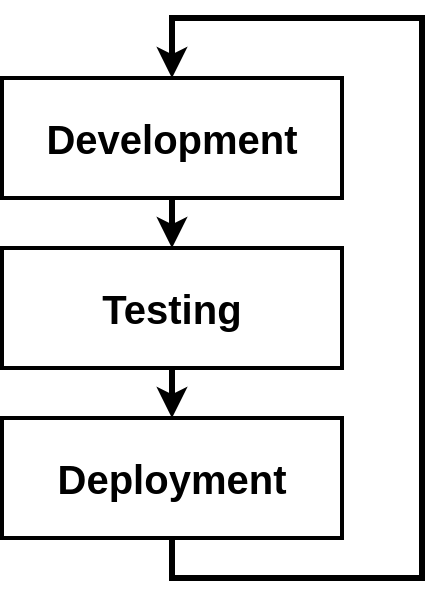 <mxfile>
    <diagram id="017f8c95-fb68-8786-d88e-a03e5865ba50" name="01 - flow">
        <mxGraphModel dx="887" dy="782" grid="1" gridSize="10" guides="1" tooltips="1" connect="1" arrows="1" fold="1" page="1" pageScale="1" pageWidth="3300" pageHeight="4681" background="#ffffff" math="0" shadow="0">
            <root>
                <mxCell id="0"/>
                <mxCell id="1" parent="0"/>
                <mxCell id="15" style="edgeStyle=orthogonalEdgeStyle;rounded=0;html=1;exitX=0.5;exitY=1;jettySize=auto;orthogonalLoop=1;strokeWidth=3;fontSize=20;strokeColor=#000;" parent="1" source="12" target="13" edge="1">
                    <mxGeometry relative="1" as="geometry"/>
                </mxCell>
                <mxCell id="12" value="Development" style="rounded=0;whiteSpace=wrap;html=1;strokeWidth=2;fontSize=20;align=center;fontStyle=1" parent="1" vertex="1">
                    <mxGeometry x="910" y="530" width="170" height="60" as="geometry"/>
                </mxCell>
                <mxCell id="16" style="edgeStyle=orthogonalEdgeStyle;rounded=0;html=1;exitX=0.5;exitY=1;jettySize=auto;orthogonalLoop=1;strokeWidth=3;fontSize=20;strokeColor=#000;" parent="1" source="13" target="14" edge="1">
                    <mxGeometry relative="1" as="geometry"/>
                </mxCell>
                <mxCell id="13" value="Testing" style="rounded=0;whiteSpace=wrap;html=1;strokeWidth=2;fontSize=20;align=center;fontStyle=1" parent="1" vertex="1">
                    <mxGeometry x="910" y="615" width="170" height="60" as="geometry"/>
                </mxCell>
                <mxCell id="17" style="edgeStyle=orthogonalEdgeStyle;rounded=0;html=1;exitX=0.5;exitY=1;entryX=0.5;entryY=0;jettySize=auto;orthogonalLoop=1;strokeWidth=3;fontSize=20;strokeColor=#000;" parent="1" source="14" target="12" edge="1">
                    <mxGeometry relative="1" as="geometry">
                        <Array as="points">
                            <mxPoint x="995" y="780"/>
                            <mxPoint x="1120" y="780"/>
                            <mxPoint x="1120" y="500"/>
                            <mxPoint x="995" y="500"/>
                        </Array>
                    </mxGeometry>
                </mxCell>
                <mxCell id="14" value="Deployment" style="rounded=0;whiteSpace=wrap;html=1;strokeWidth=2;fontSize=20;align=center;fontStyle=1" parent="1" vertex="1">
                    <mxGeometry x="910" y="700" width="170" height="60" as="geometry"/>
                </mxCell>
            </root>
        </mxGraphModel>
    </diagram>
    <diagram id="1211e4a8-733d-f656-cf6c-203a34cabfd0" name="04 - flow">
        <mxGraphModel dx="887" dy="782" grid="1" gridSize="10" guides="1" tooltips="1" connect="1" arrows="1" fold="1" page="1" pageScale="1" pageWidth="3300" pageHeight="4681" background="#ffffff" math="0" shadow="0">
            <root>
                <mxCell id="0"/>
                <mxCell id="1" parent="0"/>
                <mxCell id="2" value="Github Repo" style="rounded=0;whiteSpace=wrap;html=1;strokeWidth=2;fontSize=20;align=center;fillColor=#1ba1e2;strokeColor=#006EAF;fontStyle=1;fontColor=#ffffff;" parent="1" vertex="1">
                    <mxGeometry x="810" y="140" width="340" height="60" as="geometry"/>
                </mxCell>
                <mxCell id="10" style="edgeStyle=orthogonalEdgeStyle;rounded=0;html=1;exitX=1;exitY=0.5;jettySize=auto;orthogonalLoop=1;strokeWidth=3;fontSize=14;strokeColor=#000;" parent="1" target="9" edge="1">
                    <mxGeometry relative="1" as="geometry">
                        <mxPoint x="1150" y="225.333" as="sourcePoint"/>
                    </mxGeometry>
                </mxCell>
                <mxCell id="3" value="master" style="rounded=0;whiteSpace=wrap;html=1;strokeWidth=2;fontSize=20;align=center;fillColor=#ffffff;strokeColor=#000000;fontStyle=0;fontColor=#000;" parent="1" vertex="1">
                    <mxGeometry x="1050" y="200" width="100" height="50" as="geometry"/>
                </mxCell>
                <mxCell id="13" style="edgeStyle=orthogonalEdgeStyle;rounded=0;html=1;jettySize=auto;orthogonalLoop=1;strokeWidth=3;fontSize=14;entryX=0.5;entryY=1;strokeColor=#000;" parent="1" source="8" target="4" edge="1">
                    <mxGeometry relative="1" as="geometry"/>
                </mxCell>
                <mxCell id="14" style="edgeStyle=orthogonalEdgeStyle;rounded=0;html=1;exitX=1;exitY=0.5;entryX=0;entryY=0.5;jettySize=auto;orthogonalLoop=1;strokeWidth=3;fontSize=14;strokeColor=#000;" parent="1" source="4" target="3" edge="1">
                    <mxGeometry relative="1" as="geometry"/>
                </mxCell>
                <mxCell id="15" value="Pull Request" style="text;html=1;resizable=0;points=[];align=center;verticalAlign=middle;labelBackgroundColor=#ffffff;fontSize=14;fontColor=#000;" parent="14" vertex="1" connectable="0">
                    <mxGeometry x="-0.191" y="2" relative="1" as="geometry">
                        <mxPoint as="offset"/>
                    </mxGeometry>
                </mxCell>
                <mxCell id="4" value="feature" style="rounded=0;whiteSpace=wrap;html=1;strokeWidth=2;fontSize=20;align=center;fillColor=#ffffff;strokeColor=#000000;fontStyle=0;fontColor=#000;" parent="1" vertex="1">
                    <mxGeometry x="810" y="200" width="100" height="50" as="geometry"/>
                </mxCell>
                <mxCell id="5" value="" style="shape=curlyBracket;whiteSpace=wrap;html=1;rounded=1;strokeWidth=2;fontSize=20;align=center;fontColor=#000;labelBackgroundColor=#000;strokeColor=#000;" parent="1" vertex="1">
                    <mxGeometry x="780" y="200" width="20" height="50" as="geometry"/>
                </mxCell>
                <mxCell id="6" value="Branches" style="text;html=1;strokeColor=none;fillColor=none;align=right;verticalAlign=middle;whiteSpace=wrap;rounded=0;fontSize=14;fontStyle=2;fontColor=#000;" parent="1" vertex="1">
                    <mxGeometry x="736" y="215" width="40" height="20" as="geometry"/>
                </mxCell>
                <mxCell id="7" value="&lt;font color=&quot;#000000&quot;&gt;You&lt;/font&gt;" style="shape=umlActor;verticalLabelPosition=bottom;labelBackgroundColor=#ffffff;verticalAlign=top;html=1;outlineConnect=0;strokeWidth=2;fontSize=14;align=right;strokeColor=#000;" parent="1" vertex="1">
                    <mxGeometry x="766" y="310" width="44" height="80" as="geometry"/>
                </mxCell>
                <mxCell id="8" value="" style="shadow=0;dashed=0;html=1;strokeColor=none;fillColor=#505050;labelPosition=center;verticalLabelPosition=bottom;verticalAlign=top;outlineConnect=0;align=center;shape=mxgraph.office.devices.laptop;fontSize=14;" parent="1" vertex="1">
                    <mxGeometry x="815" y="310" width="90" height="64" as="geometry"/>
                </mxCell>
                <mxCell id="12" style="edgeStyle=orthogonalEdgeStyle;rounded=0;html=1;exitX=1;exitY=0.5;jettySize=auto;orthogonalLoop=1;strokeWidth=3;fontSize=14;strokeColor=#000;" parent="1" target="11" edge="1">
                    <mxGeometry relative="1" as="geometry">
                        <mxPoint x="1320" y="225.333" as="sourcePoint"/>
                    </mxGeometry>
                </mxCell>
                <mxCell id="9" value="Travis CI" style="rounded=0;whiteSpace=wrap;html=1;strokeWidth=2;fontSize=20;align=center;fillColor=#60a917;strokeColor=#2D7600;fontStyle=1;fontColor=#ffffff;" parent="1" vertex="1">
                    <mxGeometry x="1190" y="185" width="130" height="80" as="geometry"/>
                </mxCell>
                <mxCell id="11" value="AWS Hosting" style="rounded=0;whiteSpace=wrap;html=1;strokeWidth=2;fontSize=20;align=center;fillColor=#60a917;strokeColor=#2D7600;fontStyle=1;fontColor=#ffffff;" parent="1" vertex="1">
                    <mxGeometry x="1360" y="185" width="130" height="80" as="geometry"/>
                </mxCell>
            </root>
        </mxGraphModel>
    </diagram>
    <diagram id="d2ba077f-7077-01c2-0ce5-2b6b140d6d03" name="02 - git">
        <mxGraphModel dx="887" dy="782" grid="1" gridSize="10" guides="1" tooltips="1" connect="1" arrows="1" fold="1" page="1" pageScale="1" pageWidth="3300" pageHeight="4681" background="#ffffff" math="0" shadow="0">
            <root>
                <mxCell id="0"/>
                <mxCell id="1" parent="0"/>
                <mxCell id="2" value="Dev" style="rounded=0;whiteSpace=wrap;html=1;strokeWidth=2;fontSize=20;align=center;fontStyle=1" parent="1" vertex="1">
                    <mxGeometry x="810" y="170" width="60" height="80" as="geometry"/>
                </mxCell>
                <mxCell id="4" value="Create/change features" style="rounded=0;whiteSpace=wrap;html=1;strokeWidth=2;fontSize=14;align=center;" parent="1" vertex="1">
                    <mxGeometry x="870" y="170" width="230" height="40" as="geometry"/>
                </mxCell>
                <mxCell id="5" value="" style="rounded=0;whiteSpace=wrap;html=1;strokeWidth=2;fontSize=14;align=center;" parent="1" vertex="1">
                    <mxGeometry x="810" y="250" width="200" as="geometry"/>
                </mxCell>
                <mxCell id="6" value="Make changes on a non-master branch" style="rounded=0;whiteSpace=wrap;html=1;strokeWidth=2;fontSize=14;align=center;" parent="1" vertex="1">
                    <mxGeometry x="870" y="210" width="230" height="40" as="geometry"/>
                </mxCell>
                <mxCell id="11" value="Flow" style="text;html=1;strokeColor=none;fillColor=none;align=center;verticalAlign=middle;whiteSpace=wrap;rounded=0;fontSize=14;fontStyle=3" parent="1" vertex="1">
                    <mxGeometry x="747" y="170" width="40" height="20" as="geometry"/>
                </mxCell>
                <mxCell id="12" value="" style="endArrow=classic;html=1;strokeWidth=3;fontSize=14;strokeColor=#000;" parent="1" edge="1">
                    <mxGeometry width="50" height="50" relative="1" as="geometry">
                        <mxPoint x="795" y="170" as="sourcePoint"/>
                        <mxPoint x="795" y="720" as="targetPoint"/>
                    </mxGeometry>
                </mxCell>
                <mxCell id="23" style="edgeStyle=orthogonalEdgeStyle;rounded=0;html=1;exitX=0.5;exitY=1;jettySize=auto;orthogonalLoop=1;strokeWidth=3;fontSize=14;strokeColor=#000;" parent="1" source="13" target="22" edge="1">
                    <mxGeometry relative="1" as="geometry"/>
                </mxCell>
                <mxCell id="13" value="Push to github" style="rounded=0;whiteSpace=wrap;html=1;strokeWidth=2;fontSize=14;align=center;fillColor=#f5f5f5;strokeColor=#666666;fontColor=#000;" parent="1" vertex="1">
                    <mxGeometry x="900" y="276.5" width="130" height="40" as="geometry"/>
                </mxCell>
                <mxCell id="21" style="edgeStyle=orthogonalEdgeStyle;rounded=0;html=1;exitX=0.25;exitY=0;entryX=0.5;entryY=0;jettySize=auto;orthogonalLoop=1;strokeWidth=3;fontSize=14;fontColor=#000;strokeColor=#000;" parent="1" target="13" edge="1">
                    <mxGeometry relative="1" as="geometry">
                        <mxPoint x="965" y="250.833" as="sourcePoint"/>
                    </mxGeometry>
                </mxCell>
                <mxCell id="20" value="" style="rounded=0;whiteSpace=wrap;html=1;strokeWidth=2;fontSize=14;align=center;" parent="1" vertex="1">
                    <mxGeometry x="810" y="250" width="200" as="geometry"/>
                </mxCell>
                <mxCell id="22" value="Create Pull Request to merge with master" style="rounded=0;whiteSpace=wrap;html=1;strokeWidth=2;fontSize=14;align=center;fillColor=#f5f5f5;strokeColor=#666666;fontColor=#302c2c;" parent="1" vertex="1">
                    <mxGeometry x="900" y="340.5" width="130" height="50" as="geometry"/>
                </mxCell>
                <mxCell id="24" value="Test" style="rounded=0;whiteSpace=wrap;html=1;strokeWidth=2;fontSize=20;align=center;fontStyle=1" parent="1" vertex="1">
                    <mxGeometry x="810" y="414" width="60" height="80" as="geometry"/>
                </mxCell>
                <mxCell id="25" value="Code pushed to Travis CI" style="rounded=0;whiteSpace=wrap;html=1;strokeWidth=2;fontSize=14;align=center;" parent="1" vertex="1">
                    <mxGeometry x="870" y="414" width="230" height="40" as="geometry"/>
                </mxCell>
                <mxCell id="26" value="" style="rounded=0;whiteSpace=wrap;html=1;strokeWidth=2;fontSize=14;align=center;" parent="1" vertex="1">
                    <mxGeometry x="810" y="494" width="200" as="geometry"/>
                </mxCell>
                <mxCell id="27" value="Tests run" style="rounded=0;whiteSpace=wrap;html=1;strokeWidth=2;fontSize=14;align=center;" parent="1" vertex="1">
                    <mxGeometry x="870" y="454" width="230" height="40" as="geometry"/>
                </mxCell>
                <mxCell id="28" value="" style="rounded=0;whiteSpace=wrap;html=1;strokeWidth=2;fontSize=14;align=center;" parent="1" vertex="1">
                    <mxGeometry x="810" y="494" width="200" as="geometry"/>
                </mxCell>
                <mxCell id="32" value="Prod" style="rounded=0;whiteSpace=wrap;html=1;strokeWidth=2;fontSize=20;align=center;fontStyle=1" parent="1" vertex="1">
                    <mxGeometry x="810" y="594" width="60" height="120" as="geometry"/>
                </mxCell>
                <mxCell id="33" value="Code pushed to Travis CI" style="rounded=0;whiteSpace=wrap;html=1;strokeWidth=2;fontSize=14;align=center;" parent="1" vertex="1">
                    <mxGeometry x="870" y="594" width="230" height="40" as="geometry"/>
                </mxCell>
                <mxCell id="34" value="" style="rounded=0;whiteSpace=wrap;html=1;strokeWidth=2;fontSize=14;align=center;" parent="1" vertex="1">
                    <mxGeometry x="810" y="674" width="200" as="geometry"/>
                </mxCell>
                <mxCell id="36" value="" style="rounded=0;whiteSpace=wrap;html=1;strokeWidth=2;fontSize=14;align=center;" parent="1" vertex="1">
                    <mxGeometry x="810" y="674" width="200" as="geometry"/>
                </mxCell>
                <mxCell id="39" value="" style="rounded=0;whiteSpace=wrap;html=1;strokeWidth=2;fontSize=14;align=center;" parent="1" vertex="1">
                    <mxGeometry x="810" y="494" width="200" as="geometry"/>
                </mxCell>
                <mxCell id="41" style="edgeStyle=orthogonalEdgeStyle;rounded=0;html=1;exitX=0.5;exitY=1;jettySize=auto;orthogonalLoop=1;strokeWidth=3;fontSize=14;strokeColor=#121212;" parent="1" edge="1">
                    <mxGeometry relative="1" as="geometry">
                        <mxPoint x="964.9" y="494.3" as="sourcePoint"/>
                        <mxPoint x="964.9" y="518.5" as="targetPoint"/>
                    </mxGeometry>
                </mxCell>
                <mxCell id="DdVTQFEufv_9sM4iJpUP-49" value="" style="edgeStyle=none;sketch=1;hachureGap=4;jiggle=2;curveFitting=1;html=1;strokeColor=#000;fontFamily=Architects Daughter;fontSource=https%3A%2F%2Ffonts.googleapis.com%2Fcss%3Ffamily%3DArchitects%2BDaughter;fontSize=16;fontColor=#000;" edge="1" parent="1" source="42">
                    <mxGeometry relative="1" as="geometry">
                        <mxPoint x="965" y="649.5" as="targetPoint"/>
                    </mxGeometry>
                </mxCell>
                <mxCell id="42" value="Merge PR with master" style="rounded=0;whiteSpace=wrap;html=1;strokeWidth=2;fontSize=14;align=center;fillColor=#f5f5f5;strokeColor=#666666;fontColor=#000;" parent="1" vertex="1">
                    <mxGeometry x="900" y="519.5" width="130" height="50" as="geometry"/>
                </mxCell>
                <mxCell id="45" style="edgeStyle=orthogonalEdgeStyle;rounded=0;html=1;exitX=0.5;exitY=1;jettySize=auto;orthogonalLoop=1;strokeWidth=3;fontSize=14;fontColor=#000;strokeColor=#121212;" parent="1" edge="1">
                    <mxGeometry relative="1" as="geometry">
                        <mxPoint x="964.4" y="569.3" as="sourcePoint"/>
                        <mxPoint x="964.5" y="593.833" as="targetPoint"/>
                    </mxGeometry>
                </mxCell>
                <mxCell id="46" value="Tests run" style="rounded=0;whiteSpace=wrap;html=1;strokeWidth=2;fontSize=14;align=center;" parent="1" vertex="1">
                    <mxGeometry x="870" y="634" width="230" height="40" as="geometry"/>
                </mxCell>
                <mxCell id="47" value="Deploy to AWS Elastic Beanstalk" style="rounded=0;whiteSpace=wrap;html=1;strokeWidth=2;fontSize=14;align=center;" parent="1" vertex="1">
                    <mxGeometry x="870" y="674" width="230" height="40" as="geometry"/>
                </mxCell>
                <mxCell id="48" style="edgeStyle=orthogonalEdgeStyle;rounded=0;html=1;exitX=0.5;exitY=1;jettySize=auto;orthogonalLoop=1;strokeWidth=3;fontSize=14;strokeColor=#121212;" parent="1" edge="1">
                    <mxGeometry relative="1" as="geometry">
                        <mxPoint x="964.5" y="390.333" as="sourcePoint"/>
                        <mxPoint x="964.5" y="414" as="targetPoint"/>
                    </mxGeometry>
                </mxCell>
            </root>
        </mxGraphModel>
    </diagram>
    <diagram id="85db684e-0c77-49e2-c901-7bfbb782cf7c" name="03 - notice">
        <mxGraphModel dx="887" dy="782" grid="1" gridSize="10" guides="1" tooltips="1" connect="1" arrows="1" fold="1" page="1" pageScale="1" pageWidth="3300" pageHeight="4681" background="#ffffff" math="0" shadow="0">
            <root>
                <mxCell id="0"/>
                <mxCell id="1" parent="0"/>
                <mxCell id="2" value="Last diagram didn't mention anything about Docker!" style="rounded=0;whiteSpace=wrap;html=1;strokeWidth=2;fontSize=14;align=center;fillColor=#60a917;strokeColor=#000;fontColor=#ffffff;" parent="1" vertex="1">
                    <mxGeometry x="428" y="190" width="390" height="50" as="geometry"/>
                </mxCell>
                <mxCell id="3" value="Something to notice..." style="text;html=1;strokeColor=#000;fillColor=#60a917;align=center;verticalAlign=middle;whiteSpace=wrap;rounded=0;fontSize=24;fontStyle=3;fontColor=#ffffff;" parent="1" vertex="1">
                    <mxGeometry x="470" y="150" width="310" height="30" as="geometry"/>
                </mxCell>
                <mxCell id="4" style="edgeStyle=orthogonalEdgeStyle;rounded=0;html=1;exitX=0.5;exitY=0;entryX=0.5;entryY=0;jettySize=auto;orthogonalLoop=1;strokeWidth=3;fontSize=14;fillColor=#60a917;strokeColor=#000;" parent="1" source="3" target="3" edge="1">
                    <mxGeometry relative="1" as="geometry"/>
                </mxCell>
                <mxCell id="5" value="Docker is a &lt;b&gt;&lt;i&gt;tool&lt;/i&gt;&lt;/b&gt; in a normal development flow" style="rounded=0;whiteSpace=wrap;html=1;strokeWidth=2;fontSize=14;align=center;fillColor=#60a917;strokeColor=#000;fontColor=#ffffff;" parent="1" vertex="1">
                    <mxGeometry x="428" y="255" width="390" height="50" as="geometry"/>
                </mxCell>
                <mxCell id="6" value="Docker makes some of these tasks a lot easier" style="rounded=0;whiteSpace=wrap;html=1;strokeWidth=2;fontSize=14;align=center;fillColor=#60a917;strokeColor=#000;fontColor=#ffffff;" parent="1" vertex="1">
                    <mxGeometry x="428" y="320" width="390" height="50" as="geometry"/>
                </mxCell>
            </root>
        </mxGraphModel>
    </diagram>
    <diagram id="07531b80-1258-c44c-96bf-994e705a5ddc" name="05 - docker">
        <mxGraphModel dx="887" dy="782" grid="1" gridSize="10" guides="1" tooltips="1" connect="1" arrows="1" fold="1" page="1" pageScale="1" pageWidth="3300" pageHeight="4681" background="#ffffff" math="0" shadow="0">
            <root>
                <mxCell id="0"/>
                <mxCell id="1" parent="0"/>
                <mxCell id="2" value="npm run start" style="rounded=0;whiteSpace=wrap;html=1;strokeWidth=2;fontSize=14;align=center;fontStyle=1;fillColor=#dae8fc;strokeColor=#6c8ebf;fontColor=#000;" parent="1" vertex="1">
                    <mxGeometry x="480" y="230" width="120" height="60" as="geometry"/>
                </mxCell>
                <mxCell id="3" value="npm run test" style="rounded=0;whiteSpace=wrap;html=1;strokeWidth=2;fontSize=14;align=center;fontStyle=1;fillColor=#dae8fc;strokeColor=#6c8ebf;fontColor=#000;" parent="1" vertex="1">
                    <mxGeometry x="480" y="290" width="120" height="60" as="geometry"/>
                </mxCell>
                <mxCell id="4" value="npm run build" style="rounded=0;whiteSpace=wrap;html=1;strokeWidth=2;fontSize=14;align=center;fontStyle=1;fillColor=#dae8fc;strokeColor=#6c8ebf;fontColor=#000;" parent="1" vertex="1">
                    <mxGeometry x="480" y="350" width="120" height="60" as="geometry"/>
                </mxCell>
                <mxCell id="5" value="Starts up a development server.&amp;nbsp; &lt;i&gt;For development use only&lt;/i&gt;" style="rounded=0;whiteSpace=wrap;html=1;strokeWidth=2;fontSize=14;align=center;fontStyle=0;fillColor=#ffffff;strokeColor=#000000;fontColor=#000;" parent="1" vertex="1">
                    <mxGeometry x="600" y="230" width="360" height="60" as="geometry"/>
                </mxCell>
                <mxCell id="8" value="Runs tests associated with the project" style="rounded=0;whiteSpace=wrap;html=1;strokeWidth=2;fontSize=14;align=center;fontStyle=0;fillColor=#ffffff;strokeColor=#000000;fontColor=#000;" parent="1" vertex="1">
                    <mxGeometry x="600" y="290" width="360" height="60" as="geometry"/>
                </mxCell>
                <mxCell id="9" value="Builds a &lt;b&gt;production&lt;/b&gt; version of the application" style="rounded=0;whiteSpace=wrap;html=1;strokeWidth=2;fontSize=14;align=center;fontStyle=0;fillColor=#ffffff;strokeColor=#000000;fontColor=#000;" parent="1" vertex="1">
                    <mxGeometry x="600" y="350" width="360" height="60" as="geometry"/>
                </mxCell>
            </root>
        </mxGraphModel>
    </diagram>
    <diagram id="32a5a087-9fc3-c972-d514-733608c46c7a" name="06 - dev">
        <mxGraphModel dx="887" dy="782" grid="1" gridSize="10" guides="1" tooltips="1" connect="1" arrows="1" fold="1" page="1" pageScale="1" pageWidth="3300" pageHeight="4681" background="#ffffff" math="0" shadow="0">
            <root>
                <mxCell id="0"/>
                <mxCell id="1" parent="0"/>
                <mxCell id="2" value="Docker Container&lt;br&gt;&lt;br&gt;&lt;br&gt;&lt;br&gt;" style="rounded=0;whiteSpace=wrap;html=1;strokeWidth=2;fontSize=24;align=center;fillColor=#dae8fc;strokeColor=#6c8ebf;fontColor=#000000;" parent="1" vertex="1">
                    <mxGeometry x="440" y="150" width="230" height="150" as="geometry"/>
                </mxCell>
                <mxCell id="3" value="npm run &lt;b&gt;&lt;i&gt;start&lt;/i&gt;&lt;/b&gt;" style="rounded=0;whiteSpace=wrap;html=1;strokeWidth=2;fontSize=24;align=center;fontColor=#ffffff;fillColor=#60a917;strokeColor=#2D7600;" parent="1" vertex="1">
                    <mxGeometry x="460" y="210" width="190" height="60" as="geometry"/>
                </mxCell>
                <mxCell id="4" value="Docker Container&lt;br&gt;&lt;br&gt;&lt;br&gt;&lt;br&gt;" style="rounded=0;whiteSpace=wrap;html=1;strokeWidth=2;fontSize=24;align=center;fillColor=#d5e8d4;strokeColor=#82b366;fontColor=#000000;" parent="1" vertex="1">
                    <mxGeometry x="720" y="150" width="230" height="150" as="geometry"/>
                </mxCell>
                <mxCell id="5" value="npm run &lt;b&gt;&lt;i&gt;build&lt;/i&gt;&lt;/b&gt;" style="rounded=0;whiteSpace=wrap;html=1;strokeWidth=2;fontSize=24;align=center;fontColor=#ffffff;fillColor=#60a917;strokeColor=#2D7600;" parent="1" vertex="1">
                    <mxGeometry x="740" y="210" width="190" height="60" as="geometry"/>
                </mxCell>
                <mxCell id="6" value="In Development..." style="text;html=1;strokeColor=none;fillColor=none;align=center;verticalAlign=middle;whiteSpace=wrap;rounded=0;fontSize=24;fontStyle=1;fontColor=#000000;" parent="1" vertex="1">
                    <mxGeometry x="432.5" y="120" width="245" height="20" as="geometry"/>
                </mxCell>
                <mxCell id="7" value="In Production..." style="text;html=1;strokeColor=none;fillColor=none;align=center;verticalAlign=middle;whiteSpace=wrap;rounded=0;fontSize=24;fontStyle=1;fontColor=#000000;" parent="1" vertex="1">
                    <mxGeometry x="712.5" y="120" width="245" height="20" as="geometry"/>
                </mxCell>
            </root>
        </mxGraphModel>
    </diagram>
    <diagram id="e9fe42b5-d4aa-b06d-ce55-7c31a6f87371" name="07 - volume">
        <mxGraphModel dx="1044" dy="920" grid="1" gridSize="10" guides="1" tooltips="1" connect="1" arrows="1" fold="1" page="1" pageScale="1" pageWidth="3300" pageHeight="4681" background="#ffffff" math="0" shadow="0">
            <root>
                <mxCell id="0"/>
                <mxCell id="1" parent="0"/>
                <mxCell id="2" value="docker run -p 3000:3000" style="rounded=0;whiteSpace=wrap;html=1;strokeWidth=2;fontSize=24;align=center;fillColor=#dae8fc;strokeColor=#6c8ebf;fontColor=#000;" parent="1" vertex="1">
                    <mxGeometry x="190" y="360" width="300" height="60" as="geometry"/>
                </mxCell>
                <mxCell id="3" value="-v $(pwd):/app" style="rounded=0;whiteSpace=wrap;html=1;strokeWidth=2;fontSize=24;align=center;fillColor=#dae8fc;strokeColor=#6c8ebf;fontColor=#000;" parent="1" vertex="1">
                    <mxGeometry x="740" y="360" width="220" height="60" as="geometry"/>
                </mxCell>
                <mxCell id="4" value="&amp;lt;image_id&amp;gt;" style="rounded=0;whiteSpace=wrap;html=1;strokeWidth=2;fontSize=24;align=center;fillColor=#dae8fc;strokeColor=#6c8ebf;fontColor=#000;" parent="1" vertex="1">
                    <mxGeometry x="960" y="360" width="220" height="60" as="geometry"/>
                </mxCell>
                <mxCell id="5" value="" style="shape=curlyBracket;whiteSpace=wrap;html=1;rounded=1;strokeWidth=2;fontSize=24;align=center;rotation=90;fontColor=#000;strokeColor=#000;" parent="1" vertex="1">
                    <mxGeometry x="835" y="225" width="30" height="220" as="geometry"/>
                </mxCell>
                <mxCell id="6" value="Map the pwd into the '/app' folder of the container" style="text;html=1;strokeColor=none;fillColor=none;align=center;verticalAlign=middle;whiteSpace=wrap;rounded=0;fontSize=14;fontStyle=2;fontColor=#000;" parent="1" vertex="1">
                    <mxGeometry x="792.5" y="280" width="115" height="32" as="geometry"/>
                </mxCell>
                <mxCell id="7" value="-v /app/node_modules" style="rounded=0;whiteSpace=wrap;html=1;strokeWidth=2;fontSize=24;align=center;fillColor=#dae8fc;strokeColor=#6c8ebf;fontColor=#000;" parent="1" vertex="1">
                    <mxGeometry x="490" y="360" width="250" height="60" as="geometry"/>
                </mxCell>
                <mxCell id="8" value="" style="shape=curlyBracket;whiteSpace=wrap;html=1;rounded=1;strokeWidth=2;fontSize=24;align=center;rotation=-90;fontColor=#000;strokeColor=#000;" parent="1" vertex="1">
                    <mxGeometry x="600" y="315" width="30" height="250" as="geometry"/>
                </mxCell>
                <mxCell id="9" value="Put a bookmark on the node_modules folder" style="text;html=1;strokeColor=none;fillColor=none;align=center;verticalAlign=middle;whiteSpace=wrap;rounded=0;fontSize=14;fontStyle=2;fontColor=#000;" parent="1" vertex="1">
                    <mxGeometry x="533.5" y="460" width="163" height="20" as="geometry"/>
                </mxCell>
            </root>
        </mxGraphModel>
    </diagram>
    <diagram id="87ab2292-ca73-2930-d93c-6b26988683e5" name="08 - volume">
        <mxGraphModel dx="887" dy="782" grid="1" gridSize="10" guides="1" tooltips="1" connect="1" arrows="1" fold="1" page="1" pageScale="1" pageWidth="3300" pageHeight="4681" background="#ffffff" math="0" shadow="0">
            <root>
                <mxCell id="0"/>
                <mxCell id="1" parent="0"/>
                <mxCell id="2" value="Docker Container&lt;br&gt;&lt;br&gt;&lt;br&gt;&lt;br&gt;&lt;br&gt;&lt;br&gt;&lt;br&gt;&lt;br&gt;" style="rounded=0;whiteSpace=wrap;html=1;strokeWidth=2;fontSize=24;align=center;fontStyle=1;fillColor=#1ba1e2;strokeColor=#006EAF;fontColor=#ffffff;" parent="1" vertex="1">
                    <mxGeometry x="1170" y="150" width="210" height="260" as="geometry"/>
                </mxCell>
                <mxCell id="3" value="&amp;nbsp; /app" style="rounded=0;whiteSpace=wrap;html=1;strokeWidth=2;fontSize=20;align=left;" parent="1" vertex="1">
                    <mxGeometry x="1180" y="220" width="190" height="40" as="geometry"/>
                </mxCell>
                <mxCell id="7" value="Local Folder&lt;br&gt;&lt;br&gt;&lt;br&gt;&lt;br&gt;&lt;br&gt;&lt;br&gt;&lt;br&gt;&lt;br&gt;" style="rounded=0;whiteSpace=wrap;html=1;strokeWidth=2;fontSize=24;align=center;fontStyle=1;fillColor=#60a917;strokeColor=#2D7600;fontColor=#ffffff;" parent="1" vertex="1">
                    <mxGeometry x="720" y="150" width="210" height="260" as="geometry"/>
                </mxCell>
                <mxCell id="8" value="&amp;nbsp; frontend" style="rounded=0;whiteSpace=wrap;html=1;strokeWidth=2;fontSize=20;align=left;" parent="1" vertex="1">
                    <mxGeometry x="730" y="220" width="190" height="40" as="geometry"/>
                </mxCell>
                <mxCell id="28" style="edgeStyle=orthogonalEdgeStyle;rounded=0;html=1;exitX=0;exitY=0.5;entryX=1;entryY=0.5;jettySize=auto;orthogonalLoop=1;strokeWidth=3;fontSize=20;strokeColor=#000;" parent="1" source="26" edge="1">
                    <mxGeometry relative="1" as="geometry">
                        <mxPoint x="920" y="280" as="targetPoint"/>
                    </mxGeometry>
                </mxCell>
                <mxCell id="26" value="reference" style="rounded=0;whiteSpace=wrap;html=1;strokeWidth=2;fontSize=20;align=left;" parent="1" vertex="1">
                    <mxGeometry x="1200" y="260" width="170" height="40" as="geometry"/>
                </mxCell>
                <mxCell id="29" style="edgeStyle=orthogonalEdgeStyle;rounded=0;html=1;exitX=0;exitY=0.5;entryX=1;entryY=0.5;jettySize=auto;orthogonalLoop=1;strokeWidth=3;fontSize=20;strokeColor=#000;" parent="1" source="27" edge="1">
                    <mxGeometry relative="1" as="geometry">
                        <mxPoint x="920" y="320" as="targetPoint"/>
                    </mxGeometry>
                </mxCell>
                <mxCell id="27" value="reference" style="rounded=0;whiteSpace=wrap;html=1;strokeWidth=2;fontSize=20;align=left;" parent="1" vertex="1">
                    <mxGeometry x="1200" y="300" width="170" height="40" as="geometry"/>
                </mxCell>
                <mxCell id="p4yt7hpyhzny8Kr7FpVY-29" value="reference" style="rounded=0;whiteSpace=wrap;html=1;strokeWidth=2;fontSize=20;align=left;" vertex="1" parent="1">
                    <mxGeometry x="1200" y="340" width="170" height="40" as="geometry"/>
                </mxCell>
                <mxCell id="P4BH1z5tYCoJqVhGNy9Q-29" value="/src" style="rounded=0;whiteSpace=wrap;html=1;strokeWidth=2;fontSize=20;align=left;" vertex="1" parent="1">
                    <mxGeometry x="750" y="260" width="170" height="40" as="geometry"/>
                </mxCell>
                <mxCell id="P4BH1z5tYCoJqVhGNy9Q-30" value="/public" style="rounded=0;whiteSpace=wrap;html=1;strokeWidth=2;fontSize=20;align=left;" vertex="1" parent="1">
                    <mxGeometry x="750" y="300" width="170" height="40" as="geometry"/>
                </mxCell>
                <mxCell id="P4BH1z5tYCoJqVhGNy9Q-31" value="/node_modules" style="rounded=0;whiteSpace=wrap;html=1;strokeWidth=2;fontSize=20;align=left;" vertex="1" parent="1">
                    <mxGeometry x="750" y="340" width="170" height="40" as="geometry"/>
                </mxCell>
                <mxCell id="P4BH1z5tYCoJqVhGNy9Q-33" style="edgeStyle=orthogonalEdgeStyle;rounded=0;html=1;exitX=0;exitY=0.5;entryX=1;entryY=0.5;jettySize=auto;orthogonalLoop=1;strokeWidth=3;fontSize=20;strokeColor=#000;" edge="1" parent="1">
                    <mxGeometry relative="1" as="geometry">
                        <mxPoint x="1200" y="359.5" as="sourcePoint"/>
                        <mxPoint x="920" y="359.5" as="targetPoint"/>
                    </mxGeometry>
                </mxCell>
            </root>
        </mxGraphModel>
    </diagram>
    <diagram id="e3320c00-d64f-be6e-5640-fa9bbb1b3984" name="09 - attach">
        <mxGraphModel dx="1066" dy="782" grid="1" gridSize="10" guides="1" tooltips="1" connect="1" arrows="1" fold="1" page="1" pageScale="1" pageWidth="3300" pageHeight="4681" background="#ffffff" math="0" shadow="0">
            <root>
                <mxCell id="0"/>
                <mxCell id="1" parent="0"/>
                <mxCell id="2" value="Test Container&lt;br&gt;&lt;br&gt;&lt;br&gt;&lt;br&gt;" style="rounded=0;whiteSpace=wrap;html=1;strokeWidth=2;fontSize=24;align=center;fillColor=#1ba1e2;strokeColor=#006EAF;fontColor=#ffffff;" parent="1" vertex="1">
                    <mxGeometry x="310" y="150" width="417" height="170" as="geometry"/>
                </mxCell>
                <mxCell id="3" value="npm" style="rounded=0;whiteSpace=wrap;html=1;strokeWidth=2;fontSize=24;align=center;" parent="1" vertex="1">
                    <mxGeometry x="526" y="230" width="192" height="40" as="geometry"/>
                </mxCell>
                <mxCell id="4" value="stdin" style="rounded=0;whiteSpace=wrap;html=1;strokeWidth=2;fontSize=14;align=center;" parent="1" vertex="1">
                    <mxGeometry x="526" y="270" width="64" height="30" as="geometry"/>
                </mxCell>
                <mxCell id="5" value="stdout" style="rounded=0;whiteSpace=wrap;html=1;strokeWidth=2;fontSize=14;align=center;" parent="1" vertex="1">
                    <mxGeometry x="590" y="270" width="64" height="30" as="geometry"/>
                </mxCell>
                <mxCell id="6" value="stderr" style="rounded=0;whiteSpace=wrap;html=1;strokeWidth=2;fontSize=14;align=center;" parent="1" vertex="1">
                    <mxGeometry x="654" y="270" width="64" height="30" as="geometry"/>
                </mxCell>
                <mxCell id="28" style="edgeStyle=orthogonalEdgeStyle;rounded=0;html=1;exitX=0.5;exitY=0;jettySize=auto;orthogonalLoop=1;strokeWidth=3;fontSize=24;strokeColor=#000;entryX=0.5;entryY=1;entryDx=0;entryDy=0;" parent="1" source="7" target="4" edge="1">
                    <mxGeometry relative="1" as="geometry"/>
                </mxCell>
                <mxCell id="7" value="Our Terminal" style="rounded=0;whiteSpace=wrap;html=1;strokeWidth=2;fontSize=24;align=center;" parent="1" vertex="1">
                    <mxGeometry x="522" y="420" width="438" height="50" as="geometry"/>
                </mxCell>
                <mxCell id="14" value="Web Container&lt;br&gt;&lt;br&gt;&lt;br&gt;&lt;br&gt;" style="rounded=0;whiteSpace=wrap;html=1;strokeWidth=2;fontSize=24;align=center;fillColor=#60a917;strokeColor=#2D7600;fontColor=#ffffff;" parent="1" vertex="1">
                    <mxGeometry x="750" y="150" width="210" height="170" as="geometry"/>
                </mxCell>
                <mxCell id="15" value="npm run start" style="rounded=0;whiteSpace=wrap;html=1;strokeWidth=2;fontSize=24;align=center;" parent="1" vertex="1">
                    <mxGeometry x="759" y="230" width="192" height="40" as="geometry"/>
                </mxCell>
                <mxCell id="16" value="stdin" style="rounded=0;whiteSpace=wrap;html=1;strokeWidth=2;fontSize=14;align=center;" parent="1" vertex="1">
                    <mxGeometry x="759" y="270" width="64" height="30" as="geometry"/>
                </mxCell>
                <mxCell id="17" value="stdout" style="rounded=0;whiteSpace=wrap;html=1;strokeWidth=2;fontSize=14;align=center;" parent="1" vertex="1">
                    <mxGeometry x="823" y="270" width="64" height="30" as="geometry"/>
                </mxCell>
                <mxCell id="18" value="stderr" style="rounded=0;whiteSpace=wrap;html=1;strokeWidth=2;fontSize=14;align=center;" parent="1" vertex="1">
                    <mxGeometry x="887" y="270" width="64" height="30" as="geometry"/>
                </mxCell>
                <mxCell id="23" value="start.js" style="rounded=0;whiteSpace=wrap;html=1;strokeWidth=2;fontSize=24;align=center;" parent="1" vertex="1">
                    <mxGeometry x="320" y="230" width="192" height="40" as="geometry"/>
                </mxCell>
                <mxCell id="24" value="stdin" style="rounded=0;whiteSpace=wrap;html=1;strokeWidth=2;fontSize=14;align=center;" parent="1" vertex="1">
                    <mxGeometry x="320" y="270" width="64" height="30" as="geometry"/>
                </mxCell>
                <mxCell id="25" value="stdout" style="rounded=0;whiteSpace=wrap;html=1;strokeWidth=2;fontSize=14;align=center;" parent="1" vertex="1">
                    <mxGeometry x="384" y="270" width="64" height="30" as="geometry"/>
                </mxCell>
                <mxCell id="26" value="stderr" style="rounded=0;whiteSpace=wrap;html=1;strokeWidth=2;fontSize=14;align=center;" parent="1" vertex="1">
                    <mxGeometry x="448" y="270" width="64" height="30" as="geometry"/>
                </mxCell>
            </root>
        </mxGraphModel>
    </diagram>
    <diagram id="9b8fcd65-f561-5ad4-e20b-37bf2bbee595" name="10 - dev">
        <mxGraphModel dx="1066" dy="782" grid="1" gridSize="10" guides="1" tooltips="1" connect="1" arrows="1" fold="1" page="1" pageScale="1" pageWidth="3300" pageHeight="4681" background="#ffffff" math="0" shadow="0">
            <root>
                <mxCell id="0"/>
                <mxCell id="1" parent="0"/>
                <mxCell id="4" value="" style="strokeWidth=1;shadow=0;dashed=0;align=center;html=1;shape=mxgraph.mockup.containers.browserWindow;rSize=0;fillColor=#ffffff;strokeColor=#666666;mainText=,;recursiveResize=0;fontSize=24;" parent="1" vertex="1">
                    <mxGeometry x="363" y="202" width="320" height="260" as="geometry"/>
                </mxCell>
                <mxCell id="5" value="Page 1" style="strokeWidth=1;shadow=0;dashed=0;align=center;html=1;shape=mxgraph.mockup.containers.anchor;fontSize=17;fontColor=#666666;align=left;" parent="4" vertex="1">
                    <mxGeometry x="60" y="12" width="110" height="26" as="geometry"/>
                </mxCell>
                <mxCell id="6" value="https://www.draw.io" style="strokeWidth=1;shadow=0;dashed=0;align=center;html=1;shape=mxgraph.mockup.containers.anchor;rSize=0;fontSize=17;fontColor=#666666;align=left;" parent="4" vertex="1">
                    <mxGeometry x="130" y="60" width="250" height="26" as="geometry"/>
                </mxCell>
                <mxCell id="7" value="Web Container&lt;br&gt;&lt;br&gt;&lt;br&gt;&lt;br&gt;" style="rounded=0;whiteSpace=wrap;html=1;strokeWidth=2;fontSize=24;align=center;fillColor=#d5e8d4;strokeColor=#82b366;fontColor=#000;" parent="1" vertex="1">
                    <mxGeometry x="780" y="270" width="340" height="160" as="geometry"/>
                </mxCell>
                <mxCell id="8" value="Dev Server" style="rounded=0;whiteSpace=wrap;html=1;strokeWidth=2;fontSize=24;align=center;" parent="1" vertex="1">
                    <mxGeometry x="789" y="337" width="192" height="80" as="geometry"/>
                </mxCell>
                <mxCell id="13" value="Dev Environment" style="text;html=1;strokeColor=none;fillColor=none;align=center;verticalAlign=middle;whiteSpace=wrap;rounded=0;fontSize=24;fontStyle=3;fontColor=#000;" parent="1" vertex="1">
                    <mxGeometry x="830" y="207" width="225" height="20" as="geometry"/>
                </mxCell>
                <mxCell id="16" value="index.html" style="rounded=0;whiteSpace=wrap;html=1;strokeWidth=2;fontSize=18;align=center;fontStyle=2;fillColor=#f5f5f5;strokeColor=#666666;fontColor=#000;" parent="1" vertex="1">
                    <mxGeometry x="981" y="337" width="130" height="40" as="geometry"/>
                </mxCell>
                <mxCell id="17" style="edgeStyle=orthogonalEdgeStyle;rounded=0;html=1;exitX=1.013;exitY=0.6;entryX=0;entryY=0.25;jettySize=auto;orthogonalLoop=1;strokeWidth=3;fontSize=24;exitPerimeter=0;strokeColor=#000;" parent="1" edge="1">
                    <mxGeometry relative="1" as="geometry">
                        <mxPoint x="683.5" y="360" as="sourcePoint"/>
                        <mxPoint x="788.833" y="360" as="targetPoint"/>
                    </mxGeometry>
                </mxCell>
                <mxCell id="18" style="edgeStyle=orthogonalEdgeStyle;rounded=0;html=1;exitX=1.013;exitY=0.6;entryX=0;entryY=0.25;jettySize=auto;orthogonalLoop=1;strokeWidth=3;fontSize=24;exitPerimeter=0;strokeColor=#000;" parent="1" edge="1">
                    <mxGeometry relative="1" as="geometry">
                        <mxPoint x="788.833" y="400" as="sourcePoint"/>
                        <mxPoint x="683.5" y="400" as="targetPoint"/>
                    </mxGeometry>
                </mxCell>
                <mxCell id="19" value="main.js" style="rounded=0;whiteSpace=wrap;html=1;strokeWidth=2;fontSize=18;align=center;fontStyle=2;fillColor=#f5f5f5;strokeColor=#666666;fontColor=#000;" parent="1" vertex="1">
                    <mxGeometry x="981" y="377" width="130" height="40" as="geometry"/>
                </mxCell>
            </root>
        </mxGraphModel>
    </diagram>
    <diagram name="11 - prod" id="e823dc5d-f013-c5e4-c0b5-8891d435313a">
        <mxGraphModel dx="1066" dy="782" grid="1" gridSize="10" guides="1" tooltips="1" connect="1" arrows="1" fold="1" page="1" pageScale="1" pageWidth="3300" pageHeight="4681" background="#ffffff" math="0" shadow="0">
            <root>
                <mxCell id="0"/>
                <mxCell id="1" parent="0"/>
                <mxCell id="9" value="" style="strokeWidth=1;shadow=0;dashed=0;align=center;html=1;shape=mxgraph.mockup.containers.browserWindow;rSize=0;fillColor=#ffffff;strokeColor=#666666;mainText=,;recursiveResize=0;fontSize=24;" parent="1" vertex="1">
                    <mxGeometry x="363" y="202" width="320" height="260" as="geometry"/>
                </mxCell>
                <mxCell id="10" value="Page 1" style="strokeWidth=1;shadow=0;dashed=0;align=center;html=1;shape=mxgraph.mockup.containers.anchor;fontSize=17;fontColor=#666666;align=left;" parent="9" vertex="1">
                    <mxGeometry x="60" y="12" width="110" height="26" as="geometry"/>
                </mxCell>
                <mxCell id="11" value="https://www.draw.io" style="strokeWidth=1;shadow=0;dashed=0;align=center;html=1;shape=mxgraph.mockup.containers.anchor;rSize=0;fontSize=17;fontColor=#666666;align=left;" parent="9" vertex="1">
                    <mxGeometry x="130" y="60" width="250" height="26" as="geometry"/>
                </mxCell>
                <mxCell id="12" value="Web Container&lt;br&gt;&lt;br&gt;&lt;br&gt;&lt;br&gt;" style="rounded=0;whiteSpace=wrap;html=1;strokeWidth=2;fontSize=24;align=center;fillColor=#d5e8d4;strokeColor=#82b366;fontColor=#000;" parent="1" vertex="1">
                    <mxGeometry x="780" y="270" width="340" height="160" as="geometry"/>
                </mxCell>
                <mxCell id="13" value="Production Server" style="rounded=0;whiteSpace=wrap;html=1;strokeWidth=2;fontSize=24;align=center;" parent="1" vertex="1">
                    <mxGeometry x="789" y="337" width="192" height="80" as="geometry"/>
                </mxCell>
                <mxCell id="14" value="Prod Environment" style="text;html=1;strokeColor=none;fillColor=none;align=center;verticalAlign=middle;whiteSpace=wrap;rounded=0;fontSize=24;fontStyle=3;fontColor=#000;" parent="1" vertex="1">
                    <mxGeometry x="830" y="207" width="225" height="20" as="geometry"/>
                </mxCell>
                <mxCell id="15" value="index.html" style="rounded=0;whiteSpace=wrap;html=1;strokeWidth=2;fontSize=18;align=center;fontStyle=2;fillColor=#f5f5f5;strokeColor=#666666;fontColor=#000;" parent="1" vertex="1">
                    <mxGeometry x="981" y="337" width="130" height="40" as="geometry"/>
                </mxCell>
                <mxCell id="16" style="edgeStyle=orthogonalEdgeStyle;rounded=0;html=1;exitX=1.013;exitY=0.6;entryX=0;entryY=0.25;jettySize=auto;orthogonalLoop=1;strokeWidth=3;fontSize=24;exitPerimeter=0;fontColor=#000;strokeColor=#000;" parent="1" edge="1">
                    <mxGeometry relative="1" as="geometry">
                        <mxPoint x="683.5" y="360" as="sourcePoint"/>
                        <mxPoint x="788.833" y="360" as="targetPoint"/>
                    </mxGeometry>
                </mxCell>
                <mxCell id="17" style="edgeStyle=orthogonalEdgeStyle;rounded=0;html=1;exitX=1.013;exitY=0.6;entryX=0;entryY=0.25;jettySize=auto;orthogonalLoop=1;strokeWidth=3;fontSize=24;exitPerimeter=0;fontColor=#000;strokeColor=#000;" parent="1" edge="1">
                    <mxGeometry relative="1" as="geometry">
                        <mxPoint x="788.833" y="400" as="sourcePoint"/>
                        <mxPoint x="683.5" y="400" as="targetPoint"/>
                    </mxGeometry>
                </mxCell>
                <mxCell id="18" value="main.js" style="rounded=0;whiteSpace=wrap;html=1;strokeWidth=2;fontSize=18;align=center;fontStyle=2;fillColor=#f5f5f5;strokeColor=#666666;fontColor=#000;" parent="1" vertex="1">
                    <mxGeometry x="981" y="377" width="130" height="40" as="geometry"/>
                </mxCell>
            </root>
        </mxGraphModel>
    </diagram>
    <diagram name="12 - nginx" id="cf2aa05d-5ccf-2cc6-ede5-4dd1738398a4">
        <mxGraphModel dx="1066" dy="782" grid="1" gridSize="10" guides="1" tooltips="1" connect="1" arrows="1" fold="1" page="1" pageScale="1" pageWidth="3300" pageHeight="4681" background="#ffffff" math="0" shadow="0">
            <root>
                <mxCell id="0"/>
                <mxCell id="1" parent="0"/>
                <mxCell id="2" value="" style="strokeWidth=1;shadow=0;dashed=0;align=center;html=1;shape=mxgraph.mockup.containers.browserWindow;rSize=0;fillColor=#ffffff;strokeColor=#666666;mainText=,;recursiveResize=0;fontSize=24;" parent="1" vertex="1">
                    <mxGeometry x="363" y="202" width="320" height="260" as="geometry"/>
                </mxCell>
                <mxCell id="3" value="Page 1" style="strokeWidth=1;shadow=0;dashed=0;align=center;html=1;shape=mxgraph.mockup.containers.anchor;fontSize=17;fontColor=#666666;align=left;" parent="2" vertex="1">
                    <mxGeometry x="60" y="12" width="110" height="26" as="geometry"/>
                </mxCell>
                <mxCell id="4" value="https://www.draw.io" style="strokeWidth=1;shadow=0;dashed=0;align=center;html=1;shape=mxgraph.mockup.containers.anchor;rSize=0;fontSize=17;fontColor=#666666;align=left;" parent="2" vertex="1">
                    <mxGeometry x="130" y="60" width="250" height="26" as="geometry"/>
                </mxCell>
                <mxCell id="5" value="Web Container&lt;br&gt;&lt;br&gt;&lt;br&gt;&lt;br&gt;" style="rounded=0;whiteSpace=wrap;html=1;strokeWidth=2;fontSize=24;align=center;fillColor=#d5e8d4;strokeColor=#82b366;fontColor=#000;" parent="1" vertex="1">
                    <mxGeometry x="780" y="270" width="370" height="160" as="geometry"/>
                </mxCell>
                <mxCell id="12" style="edgeStyle=orthogonalEdgeStyle;rounded=0;html=1;exitX=1;exitY=0.25;jettySize=auto;orthogonalLoop=1;strokeWidth=3;fontSize=18;strokeColor=#000;" parent="1" source="6" target="8" edge="1">
                    <mxGeometry relative="1" as="geometry"/>
                </mxCell>
                <mxCell id="6" value="nginx" style="rounded=0;whiteSpace=wrap;html=1;strokeWidth=2;fontSize=24;align=center;" parent="1" vertex="1">
                    <mxGeometry x="789" y="337" width="192" height="80" as="geometry"/>
                </mxCell>
                <mxCell id="7" value="Prod Environment" style="text;html=1;strokeColor=none;fillColor=none;align=center;verticalAlign=middle;whiteSpace=wrap;rounded=0;fontSize=24;fontStyle=3;fontColor=#000;" parent="1" vertex="1">
                    <mxGeometry x="830" y="207" width="225" height="20" as="geometry"/>
                </mxCell>
                <mxCell id="8" value="index.html" style="rounded=0;whiteSpace=wrap;html=1;strokeWidth=2;fontSize=18;align=center;fontStyle=2;fillColor=#f5f5f5;strokeColor=#666666;fontColor=#000;" parent="1" vertex="1">
                    <mxGeometry x="1010" y="337" width="130" height="40" as="geometry"/>
                </mxCell>
                <mxCell id="9" style="edgeStyle=orthogonalEdgeStyle;rounded=0;html=1;exitX=1.013;exitY=0.6;entryX=0;entryY=0.25;jettySize=auto;orthogonalLoop=1;strokeWidth=3;fontSize=24;exitPerimeter=0;strokeColor=#000;" parent="1" edge="1">
                    <mxGeometry relative="1" as="geometry">
                        <mxPoint x="683.5" y="360" as="sourcePoint"/>
                        <mxPoint x="788.833" y="360" as="targetPoint"/>
                    </mxGeometry>
                </mxCell>
                <mxCell id="10" style="edgeStyle=orthogonalEdgeStyle;rounded=0;html=1;exitX=1.013;exitY=0.6;entryX=0;entryY=0.25;jettySize=auto;orthogonalLoop=1;strokeWidth=3;fontSize=24;exitPerimeter=0;strokeColor=#000;" parent="1" edge="1">
                    <mxGeometry relative="1" as="geometry">
                        <mxPoint x="788.833" y="400" as="sourcePoint"/>
                        <mxPoint x="683.5" y="400" as="targetPoint"/>
                    </mxGeometry>
                </mxCell>
                <mxCell id="13" style="edgeStyle=orthogonalEdgeStyle;rounded=0;html=1;exitX=0;exitY=0.5;entryX=1;entryY=0.75;jettySize=auto;orthogonalLoop=1;strokeWidth=3;fontSize=18;strokeColor=#000;" parent="1" source="11" target="6" edge="1">
                    <mxGeometry relative="1" as="geometry"/>
                </mxCell>
                <mxCell id="11" value="main.js" style="rounded=0;whiteSpace=wrap;html=1;strokeWidth=2;fontSize=18;align=center;fontStyle=2;fillColor=#f5f5f5;strokeColor=#666666;fontColor=#000;" parent="1" vertex="1">
                    <mxGeometry x="1010" y="377" width="130" height="40" as="geometry"/>
                </mxCell>
            </root>
        </mxGraphModel>
    </diagram>
    <diagram id="2d89c31b-17e8-eac3-32d8-be6cd42a2ae1" name="13 - process">
        <mxGraphModel dx="1066" dy="782" grid="1" gridSize="10" guides="1" tooltips="1" connect="1" arrows="1" fold="1" page="1" pageScale="1" pageWidth="3300" pageHeight="4681" background="#ffffff" math="0" shadow="0">
            <root>
                <mxCell id="0"/>
                <mxCell id="1" parent="0"/>
                <mxCell id="9" style="edgeStyle=orthogonalEdgeStyle;rounded=0;html=1;exitX=0.5;exitY=1;jettySize=auto;orthogonalLoop=1;strokeWidth=3;fontSize=18;strokeColor=#000;" parent="1" source="2" target="4" edge="1">
                    <mxGeometry relative="1" as="geometry"/>
                </mxCell>
                <mxCell id="2" value="Use node:alpine" style="rounded=0;whiteSpace=wrap;html=1;strokeWidth=2;fontSize=18;align=center;strokeColor=#000;" parent="1" vertex="1">
                    <mxGeometry x="750" y="200" width="250" height="40" as="geometry"/>
                </mxCell>
                <mxCell id="10" style="edgeStyle=orthogonalEdgeStyle;rounded=0;html=1;exitX=0.5;exitY=1;jettySize=auto;orthogonalLoop=1;strokeWidth=3;fontSize=18;strokeColor=#000;" parent="1" source="4" target="5" edge="1">
                    <mxGeometry relative="1" as="geometry"/>
                </mxCell>
                <mxCell id="4" value="Copy the package.json file" style="rounded=0;whiteSpace=wrap;html=1;strokeWidth=2;fontSize=18;align=center;strokeColor=#000;" parent="1" vertex="1">
                    <mxGeometry x="750" y="265" width="250" height="40" as="geometry"/>
                </mxCell>
                <mxCell id="11" style="edgeStyle=orthogonalEdgeStyle;rounded=0;html=1;exitX=0.5;exitY=1;jettySize=auto;orthogonalLoop=1;strokeWidth=3;fontSize=18;strokeColor=#000;" parent="1" source="5" target="6" edge="1">
                    <mxGeometry relative="1" as="geometry"/>
                </mxCell>
                <mxCell id="5" value="Install dependencies" style="rounded=0;whiteSpace=wrap;html=1;strokeWidth=2;fontSize=18;align=center;strokeColor=#000;" parent="1" vertex="1">
                    <mxGeometry x="750" y="330" width="250" height="40" as="geometry"/>
                </mxCell>
                <mxCell id="12" style="edgeStyle=orthogonalEdgeStyle;rounded=0;html=1;exitX=0.5;exitY=1;jettySize=auto;orthogonalLoop=1;strokeWidth=3;fontSize=18;strokeColor=#000;" parent="1" source="6" target="7" edge="1">
                    <mxGeometry relative="1" as="geometry"/>
                </mxCell>
                <mxCell id="6" value="Run 'npm run build'" style="rounded=0;whiteSpace=wrap;html=1;strokeWidth=2;fontSize=18;align=center;strokeColor=#000;" parent="1" vertex="1">
                    <mxGeometry x="750" y="395" width="250" height="40" as="geometry"/>
                </mxCell>
                <mxCell id="7" value="Start nginx" style="rounded=0;whiteSpace=wrap;html=1;strokeWidth=2;fontSize=18;align=center;strokeColor=#000;" parent="1" vertex="1">
                    <mxGeometry x="750" y="460" width="250" height="40" as="geometry"/>
                </mxCell>
                <mxCell id="8" value="" style="endArrow=classic;html=1;strokeWidth=3;fontSize=18;strokeColor=#000;" parent="1" edge="1">
                    <mxGeometry width="50" height="50" relative="1" as="geometry">
                        <mxPoint x="730" y="200" as="sourcePoint"/>
                        <mxPoint x="730" y="500" as="targetPoint"/>
                    </mxGeometry>
                </mxCell>
            </root>
        </mxGraphModel>
    </diagram>
    <diagram name="14 - where" id="4ab1a991-c3cb-eb2d-7d9c-856625b8c2c8">
        <mxGraphModel dx="1066" dy="782" grid="1" gridSize="10" guides="1" tooltips="1" connect="1" arrows="1" fold="1" page="1" pageScale="1" pageWidth="3300" pageHeight="4681" background="#ffffff" math="0" shadow="0">
            <root>
                <mxCell id="0"/>
                <mxCell id="1" parent="0"/>
                <mxCell id="2" style="edgeStyle=orthogonalEdgeStyle;rounded=0;html=1;exitX=0.5;exitY=1;jettySize=auto;orthogonalLoop=1;strokeWidth=3;fontSize=18;" parent="1" source="3" target="5" edge="1">
                    <mxGeometry relative="1" as="geometry"/>
                </mxCell>
                <mxCell id="3" value="Use node:alpine" style="rounded=0;whiteSpace=wrap;html=1;strokeWidth=2;fontSize=18;align=center;" parent="1" vertex="1">
                    <mxGeometry x="750" y="200" width="250" height="40" as="geometry"/>
                </mxCell>
                <mxCell id="4" style="edgeStyle=orthogonalEdgeStyle;rounded=0;html=1;exitX=0.5;exitY=1;jettySize=auto;orthogonalLoop=1;strokeWidth=3;fontSize=18;" parent="1" source="5" target="7" edge="1">
                    <mxGeometry relative="1" as="geometry"/>
                </mxCell>
                <mxCell id="5" value="Copy the package.json file" style="rounded=0;whiteSpace=wrap;html=1;strokeWidth=2;fontSize=18;align=center;" parent="1" vertex="1">
                    <mxGeometry x="750" y="265" width="250" height="40" as="geometry"/>
                </mxCell>
                <mxCell id="6" style="edgeStyle=orthogonalEdgeStyle;rounded=0;html=1;exitX=0.5;exitY=1;jettySize=auto;orthogonalLoop=1;strokeWidth=3;fontSize=18;" parent="1" source="7" target="9" edge="1">
                    <mxGeometry relative="1" as="geometry"/>
                </mxCell>
                <mxCell id="7" value="Install dependencies" style="rounded=0;whiteSpace=wrap;html=1;strokeWidth=2;fontSize=18;align=center;" parent="1" vertex="1">
                    <mxGeometry x="750" y="330" width="250" height="40" as="geometry"/>
                </mxCell>
                <mxCell id="8" style="edgeStyle=orthogonalEdgeStyle;rounded=0;html=1;exitX=0.5;exitY=1;jettySize=auto;orthogonalLoop=1;strokeWidth=3;fontSize=18;" parent="1" source="9" target="10" edge="1">
                    <mxGeometry relative="1" as="geometry"/>
                </mxCell>
                <mxCell id="9" value="Run 'npm run build'" style="rounded=0;whiteSpace=wrap;html=1;strokeWidth=2;fontSize=18;align=center;" parent="1" vertex="1">
                    <mxGeometry x="750" y="395" width="250" height="40" as="geometry"/>
                </mxCell>
                <mxCell id="10" value="Start nginx" style="rounded=0;whiteSpace=wrap;html=1;strokeWidth=2;fontSize=18;align=center;" parent="1" vertex="1">
                    <mxGeometry x="750" y="460" width="250" height="40" as="geometry"/>
                </mxCell>
                <mxCell id="11" value="" style="endArrow=classic;html=1;strokeWidth=3;fontSize=18;" parent="1" edge="1">
                    <mxGeometry width="50" height="50" relative="1" as="geometry">
                        <mxPoint x="730" y="200" as="sourcePoint"/>
                        <mxPoint x="730" y="500" as="targetPoint"/>
                    </mxGeometry>
                </mxCell>
                <mxCell id="12" value="Deps only needed to execute 'npm run build'!" style="text;html=1;strokeColor=none;fillColor=none;align=left;verticalAlign=middle;whiteSpace=wrap;rounded=0;fontSize=18;fontColor=#FF3333;" parent="1" vertex="1">
                    <mxGeometry x="1010" y="325" width="210" height="50" as="geometry"/>
                </mxCell>
                <mxCell id="13" value="Errr...what? Where's nginx coming from?" style="text;html=1;strokeColor=none;fillColor=none;align=left;verticalAlign=middle;whiteSpace=wrap;rounded=0;fontSize=18;fontColor=#FF3333;" parent="1" vertex="1">
                    <mxGeometry x="1010" y="455" width="210" height="50" as="geometry"/>
                </mxCell>
            </root>
        </mxGraphModel>
    </diagram>
    <diagram id="8d5dc751-290d-64a9-0105-7978424eb926" name="15 - multi">
        <mxGraphModel dx="1066" dy="782" grid="1" gridSize="10" guides="1" tooltips="1" connect="1" arrows="1" fold="1" page="1" pageScale="1" pageWidth="3300" pageHeight="4681" background="#ffffff" math="0" shadow="0">
            <root>
                <mxCell id="0"/>
                <mxCell id="1" parent="0"/>
                <mxCell id="2" style="edgeStyle=orthogonalEdgeStyle;rounded=0;html=1;exitX=0.5;exitY=1;jettySize=auto;orthogonalLoop=1;strokeWidth=3;fontSize=18;strokeColor=#000;" parent="1" source="3" target="5" edge="1">
                    <mxGeometry relative="1" as="geometry"/>
                </mxCell>
                <mxCell id="3" value="Use node:alpine" style="rounded=0;whiteSpace=wrap;html=1;strokeWidth=2;fontSize=18;align=center;strokeColor=#000;" parent="1" vertex="1">
                    <mxGeometry x="750" y="200" width="250" height="40" as="geometry"/>
                </mxCell>
                <mxCell id="4" style="edgeStyle=orthogonalEdgeStyle;rounded=0;html=1;exitX=0.5;exitY=1;jettySize=auto;orthogonalLoop=1;strokeWidth=3;fontSize=18;strokeColor=#000;" parent="1" source="5" target="7" edge="1">
                    <mxGeometry relative="1" as="geometry"/>
                </mxCell>
                <mxCell id="5" value="Copy the package.json file" style="rounded=0;whiteSpace=wrap;html=1;strokeWidth=2;fontSize=18;align=center;strokeColor=#000;" parent="1" vertex="1">
                    <mxGeometry x="750" y="265" width="250" height="40" as="geometry"/>
                </mxCell>
                <mxCell id="6" style="edgeStyle=orthogonalEdgeStyle;rounded=0;html=1;exitX=0.5;exitY=1;jettySize=auto;orthogonalLoop=1;strokeWidth=3;fontSize=18;strokeColor=#000;" parent="1" source="7" target="9" edge="1">
                    <mxGeometry relative="1" as="geometry"/>
                </mxCell>
                <mxCell id="7" value="Install dependencies" style="rounded=0;whiteSpace=wrap;html=1;strokeWidth=2;fontSize=18;align=center;strokeColor=#000;" parent="1" vertex="1">
                    <mxGeometry x="750" y="330" width="250" height="40" as="geometry"/>
                </mxCell>
                <mxCell id="9" value="Run 'npm run build'" style="rounded=0;whiteSpace=wrap;html=1;strokeWidth=2;fontSize=18;align=center;strokeColor=#000;" parent="1" vertex="1">
                    <mxGeometry x="750" y="395" width="250" height="40" as="geometry"/>
                </mxCell>
                <mxCell id="11" value="" style="endArrow=classic;html=1;strokeWidth=3;fontSize=18;strokeColor=#000;" parent="1" edge="1">
                    <mxGeometry width="50" height="50" relative="1" as="geometry">
                        <mxPoint x="730" y="200" as="sourcePoint"/>
                        <mxPoint x="730" y="440" as="targetPoint"/>
                    </mxGeometry>
                </mxCell>
                <mxCell id="12" style="edgeStyle=orthogonalEdgeStyle;rounded=0;html=1;exitX=0.5;exitY=1;jettySize=auto;orthogonalLoop=1;strokeWidth=3;fontSize=18;strokeColor=#000;" parent="1" source="13" target="15" edge="1">
                    <mxGeometry relative="1" as="geometry"/>
                </mxCell>
                <mxCell id="13" value="Use nginx" style="rounded=0;whiteSpace=wrap;html=1;strokeWidth=2;fontSize=18;align=center;strokeColor=#000;" parent="1" vertex="1">
                    <mxGeometry x="1082.5" y="200" width="250" height="40" as="geometry"/>
                </mxCell>
                <mxCell id="14" style="edgeStyle=orthogonalEdgeStyle;rounded=0;html=1;exitX=0.5;exitY=1;jettySize=auto;orthogonalLoop=1;strokeWidth=3;fontSize=18;strokeColor=#000;" parent="1" source="15" target="17" edge="1">
                    <mxGeometry relative="1" as="geometry"/>
                </mxCell>
                <mxCell id="15" value="Copy over the result of 'npm run build'" style="rounded=0;whiteSpace=wrap;html=1;strokeWidth=2;fontSize=18;align=center;strokeColor=#000;" parent="1" vertex="1">
                    <mxGeometry x="1082.5" y="265" width="250" height="40" as="geometry"/>
                </mxCell>
                <mxCell id="17" value="Start nginx" style="rounded=0;whiteSpace=wrap;html=1;strokeWidth=2;fontSize=18;align=center;strokeColor=#000;" parent="1" vertex="1">
                    <mxGeometry x="1082.5" y="330" width="250" height="40" as="geometry"/>
                </mxCell>
                <mxCell id="21" value="" style="endArrow=classic;html=1;strokeWidth=3;fontSize=18;strokeColor=#000;" parent="1" edge="1">
                    <mxGeometry width="50" height="50" relative="1" as="geometry">
                        <mxPoint x="1062.5" y="200" as="sourcePoint"/>
                        <mxPoint x="1062.5" y="380" as="targetPoint"/>
                    </mxGeometry>
                </mxCell>
                <mxCell id="22" value="Build Phase" style="text;html=1;strokeColor=#000;fillColor=none;align=center;verticalAlign=middle;whiteSpace=wrap;rounded=0;fontSize=18;fontColor=#000000;fontStyle=1" parent="1" vertex="1">
                    <mxGeometry x="817.5" y="170" width="115" height="20" as="geometry"/>
                </mxCell>
                <mxCell id="23" value="Run Phase" style="text;html=1;strokeColor=#000;fillColor=none;align=center;verticalAlign=middle;whiteSpace=wrap;rounded=0;fontSize=18;fontColor=#000000;fontStyle=1" parent="1" vertex="1">
                    <mxGeometry x="1150" y="170" width="115" height="20" as="geometry"/>
                </mxCell>
            </root>
        </mxGraphModel>
    </diagram>
    <diagram id="4109bb60-0287-d28d-0e2a-88b77f049a4a" name="16 - services">
        <mxGraphModel dx="1066" dy="782" grid="1" gridSize="10" guides="1" tooltips="1" connect="1" arrows="1" fold="1" page="1" pageScale="1" pageWidth="3300" pageHeight="4681" background="#ffffff" math="0" shadow="0">
            <root>
                <mxCell id="0"/>
                <mxCell id="1" parent="0"/>
                <mxCell id="2" value="Github" style="rounded=0;whiteSpace=wrap;html=1;strokeWidth=2;fontSize=18;fontColor=#ffffff;align=center;fillColor=#60a917;strokeColor=#2D7600;" parent="1" vertex="1">
                    <mxGeometry x="480" y="240" width="120" height="60" as="geometry"/>
                </mxCell>
                <mxCell id="3" value="AWS" style="rounded=0;whiteSpace=wrap;html=1;strokeWidth=2;fontSize=18;fontColor=#ffffff;align=center;fillColor=#60a917;strokeColor=#2D7600;" parent="1" vertex="1">
                    <mxGeometry x="480" y="360" width="120" height="60" as="geometry"/>
                </mxCell>
                <mxCell id="4" value="Travis CI" style="rounded=0;whiteSpace=wrap;html=1;strokeWidth=2;fontSize=18;fontColor=#ffffff;align=center;fillColor=#60a917;strokeColor=#2D7600;" parent="1" vertex="1">
                    <mxGeometry x="480" y="300" width="120" height="60" as="geometry"/>
                </mxCell>
                <mxCell id="5" value="Free!" style="rounded=0;whiteSpace=wrap;html=1;strokeWidth=2;fontSize=18;fontColor=#000000;align=center;fillColor=#d5e8d4;strokeColor=#82b366;" parent="1" vertex="1">
                    <mxGeometry x="600" y="240" width="230" height="60" as="geometry"/>
                </mxCell>
                <mxCell id="6" value="Free!" style="rounded=0;whiteSpace=wrap;html=1;strokeWidth=2;fontSize=18;fontColor=#000000;align=center;fillColor=#d5e8d4;strokeColor=#82b366;" parent="1" vertex="1">
                    <mxGeometry x="600" y="300" width="230" height="60" as="geometry"/>
                </mxCell>
                <mxCell id="7" value="Free, but credit card required" style="rounded=0;whiteSpace=wrap;html=1;strokeWidth=2;fontSize=18;fontColor=#000000;align=center;fillColor=#fff2cc;strokeColor=#d6b656;" parent="1" vertex="1">
                    <mxGeometry x="600" y="360" width="230" height="60" as="geometry"/>
                </mxCell>
            </root>
        </mxGraphModel>
    </diagram>
</mxfile>